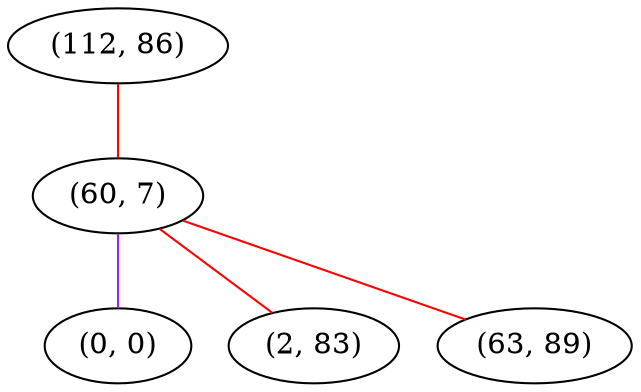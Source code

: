 graph "" {
"(112, 86)";
"(60, 7)";
"(0, 0)";
"(2, 83)";
"(63, 89)";
"(112, 86)" -- "(60, 7)"  [color=red, key=0, weight=1];
"(60, 7)" -- "(0, 0)"  [color=purple, key=0, weight=4];
"(60, 7)" -- "(2, 83)"  [color=red, key=0, weight=1];
"(60, 7)" -- "(63, 89)"  [color=red, key=0, weight=1];
}
